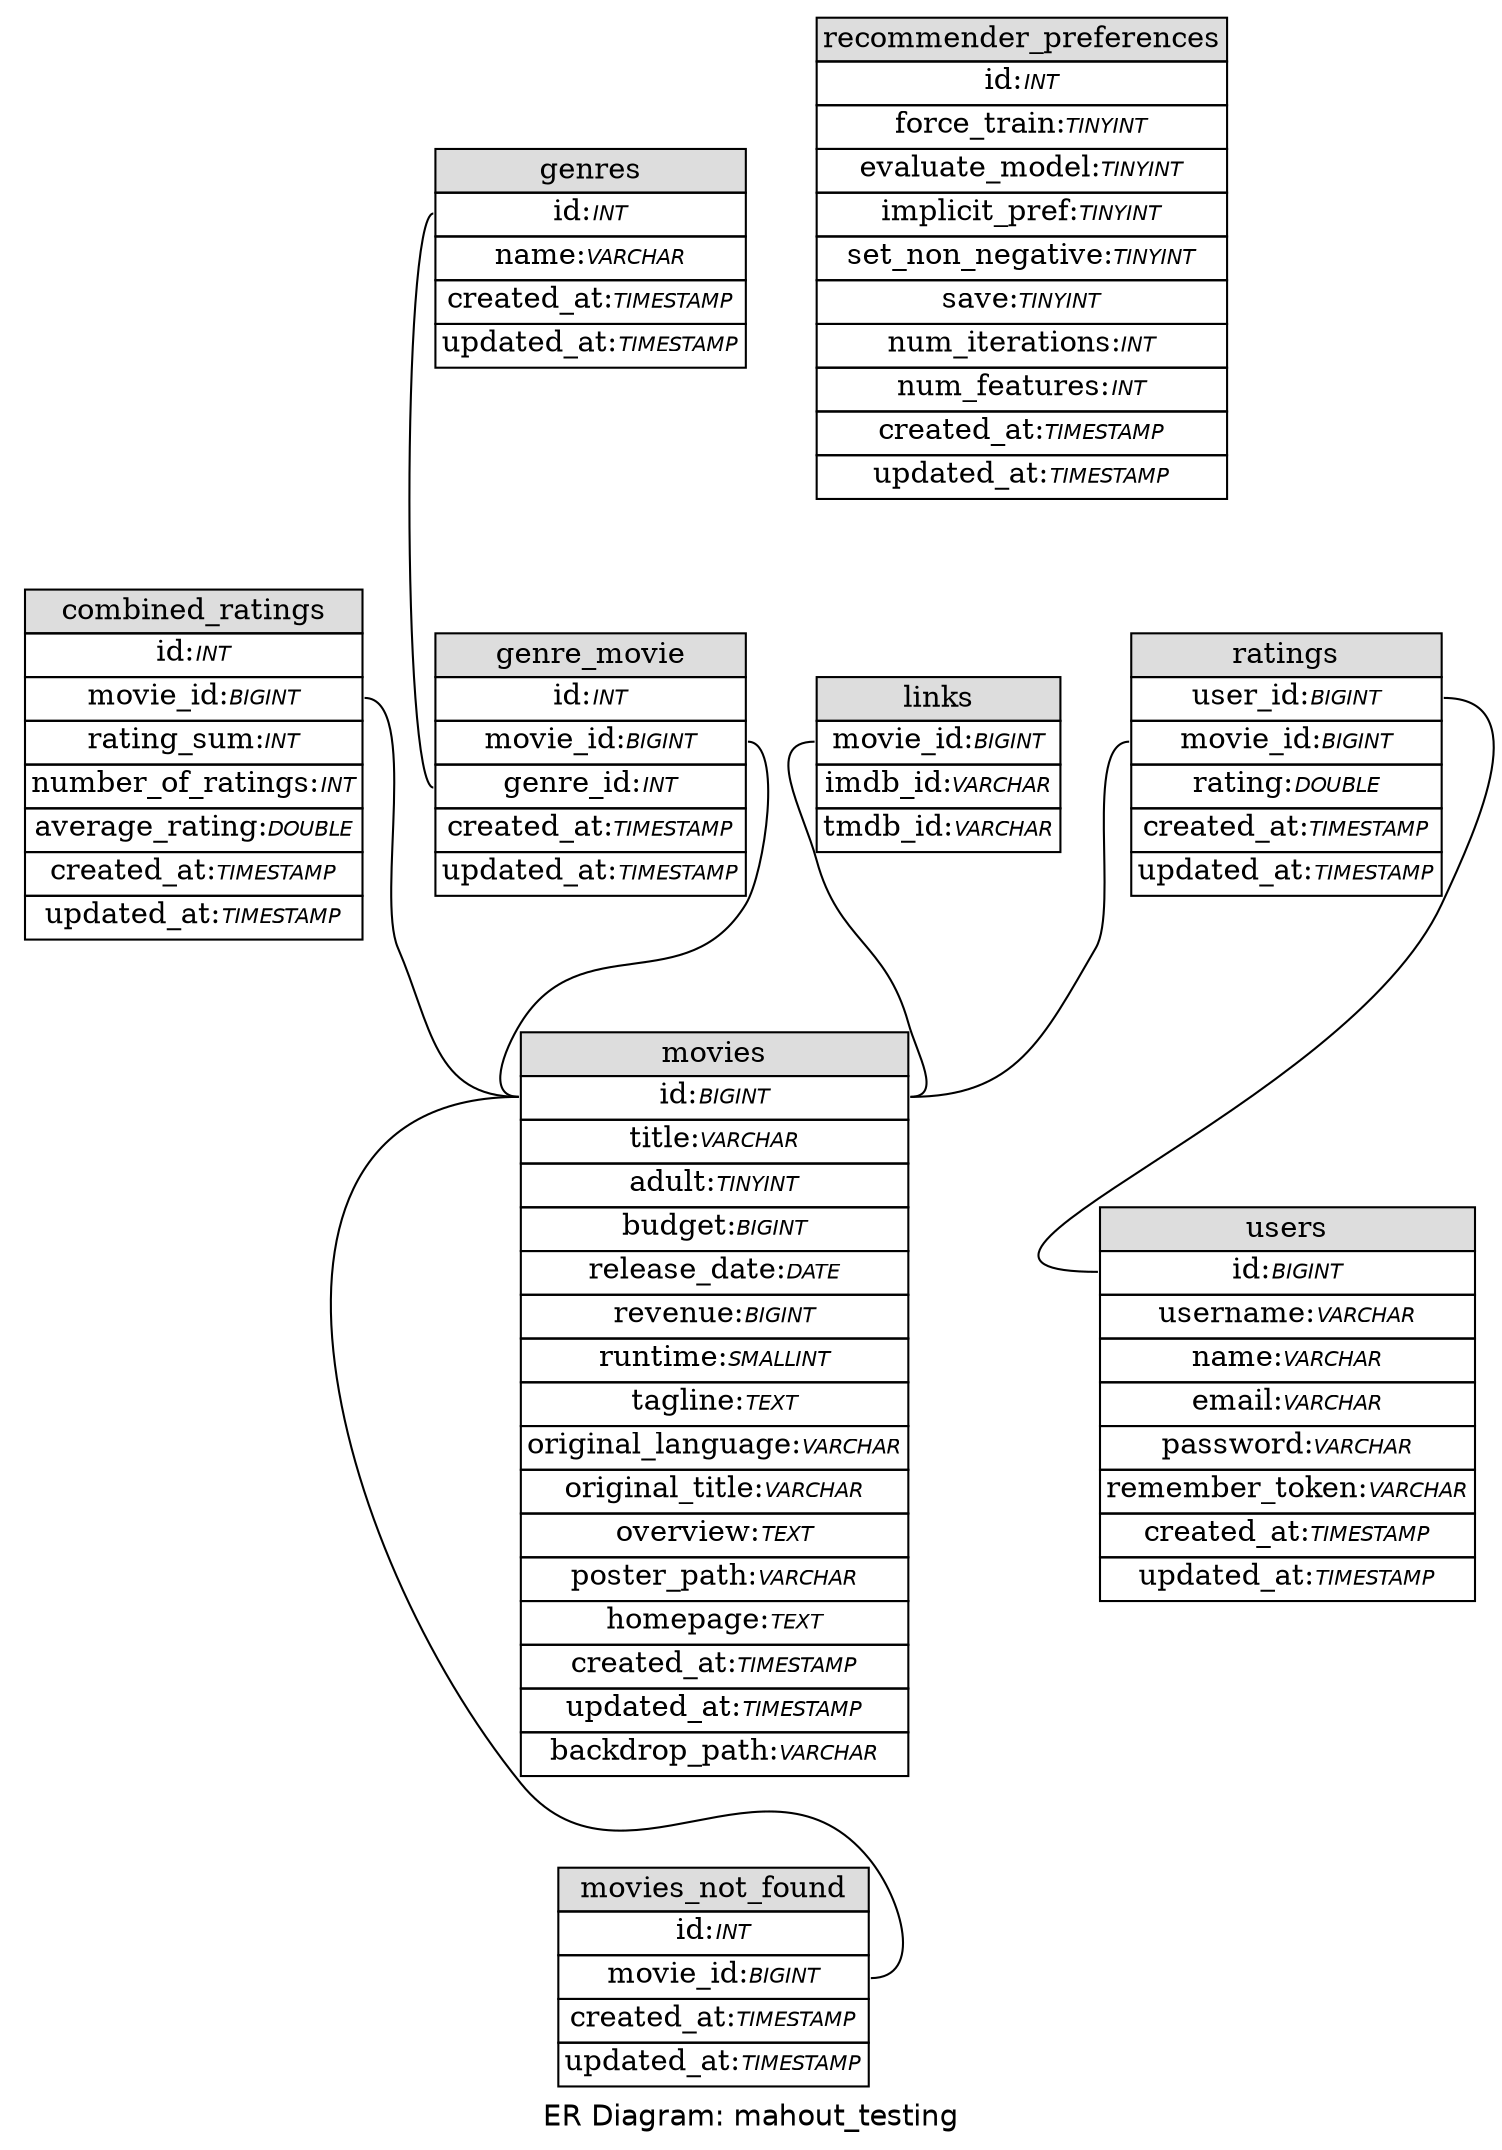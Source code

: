 graph "Database Structure" {
    // graph [splines=curved, nodesep=1]
    graph [dpi=300];
    // graph [dpi=300, splines=ortho, nodesep=1];
	label = "ER Diagram: mahout_testing";
	// labelloc = t;
	// compound = true;
	node [ shape = record ];
	fontname = "Helvetica";
	// ranksep = 1.25;
	// ratio = 0.7;
	// rankdir = LR;
	subgraph "table_combined_ratings" {
		node [ shape = "plaintext" ];
		"combined_ratings" [ label=<
			<TABLE BORDER="0" CELLSPACING="0" CELLBORDER="1">
			<TR><TD COLSPAN="3" BGCOLOR="#DDDDDD">combined_ratings</TD></TR>
			<TR><TD COLSPAN="3" PORT="id">id:<FONT FACE="Helvetica-Oblique" POINT-SIZE="10">INT</FONT></TD></TR>
			<TR><TD COLSPAN="3" PORT="movie_id">movie_id:<FONT FACE="Helvetica-Oblique" POINT-SIZE="10">BIGINT</FONT></TD></TR>
			<TR><TD COLSPAN="3" PORT="rating_sum">rating_sum:<FONT FACE="Helvetica-Oblique" POINT-SIZE="10">INT</FONT></TD></TR>
			<TR><TD COLSPAN="3" PORT="number_of_ratings">number_of_ratings:<FONT FACE="Helvetica-Oblique" POINT-SIZE="10">INT</FONT></TD></TR>
			<TR><TD COLSPAN="3" PORT="average_rating">average_rating:<FONT FACE="Helvetica-Oblique" POINT-SIZE="10">DOUBLE</FONT></TD></TR>
			<TR><TD COLSPAN="3" PORT="created_at">created_at:<FONT FACE="Helvetica-Oblique" POINT-SIZE="10">TIMESTAMP</FONT></TD></TR>
			<TR><TD COLSPAN="3" PORT="updated_at">updated_at:<FONT FACE="Helvetica-Oblique" POINT-SIZE="10">TIMESTAMP</FONT></TD></TR>
			</TABLE>>
		];
	}
	
	subgraph "table_genre_movie" {
		node [ shape = "plaintext" ];
		"genre_movie" [ label=<
			<TABLE BORDER="0" CELLSPACING="0" CELLBORDER="1">
			<TR><TD COLSPAN="3" BGCOLOR="#DDDDDD">genre_movie</TD></TR>
			<TR><TD COLSPAN="3" PORT="id">id:<FONT FACE="Helvetica-Oblique" POINT-SIZE="10">INT</FONT></TD></TR>
			<TR><TD COLSPAN="3" PORT="movie_id">movie_id:<FONT FACE="Helvetica-Oblique" POINT-SIZE="10">BIGINT</FONT></TD></TR>
			<TR><TD COLSPAN="3" PORT="genre_id">genre_id:<FONT FACE="Helvetica-Oblique" POINT-SIZE="10">INT</FONT></TD></TR>
			<TR><TD COLSPAN="3" PORT="created_at">created_at:<FONT FACE="Helvetica-Oblique" POINT-SIZE="10">TIMESTAMP</FONT></TD></TR>
			<TR><TD COLSPAN="3" PORT="updated_at">updated_at:<FONT FACE="Helvetica-Oblique" POINT-SIZE="10">TIMESTAMP</FONT></TD></TR>
			</TABLE>>
		];
	}
	subgraph "table_genres" {
		node [ shape = "plaintext" ];
		"genres" [ label=<
			<TABLE BORDER="0" CELLSPACING="0" CELLBORDER="1">
			<TR><TD COLSPAN="3" BGCOLOR="#DDDDDD">genres</TD></TR>
			<TR><TD COLSPAN="3" PORT="id">id:<FONT FACE="Helvetica-Oblique" POINT-SIZE="10">INT</FONT></TD></TR>
			<TR><TD COLSPAN="3" PORT="name">name:<FONT FACE="Helvetica-Oblique" POINT-SIZE="10">VARCHAR</FONT></TD></TR>
			<TR><TD COLSPAN="3" PORT="created_at">created_at:<FONT FACE="Helvetica-Oblique" POINT-SIZE="10">TIMESTAMP</FONT></TD></TR>
			<TR><TD COLSPAN="3" PORT="updated_at">updated_at:<FONT FACE="Helvetica-Oblique" POINT-SIZE="10">TIMESTAMP</FONT></TD></TR>
			</TABLE>>
		];
	}
	
	subgraph "table_links" {
		node [ shape = "plaintext" ];
		"links" [ label=<
			<TABLE BORDER="0" CELLSPACING="0" CELLBORDER="1">
			<TR><TD COLSPAN="3" BGCOLOR="#DDDDDD">links</TD></TR>
			<TR><TD COLSPAN="3" PORT="movie_id">movie_id:<FONT FACE="Helvetica-Oblique" POINT-SIZE="10">BIGINT</FONT></TD></TR>
			<TR><TD COLSPAN="3" PORT="imdb_id">imdb_id:<FONT FACE="Helvetica-Oblique" POINT-SIZE="10">VARCHAR</FONT></TD></TR>
			<TR><TD COLSPAN="3" PORT="tmdb_id">tmdb_id:<FONT FACE="Helvetica-Oblique" POINT-SIZE="10">VARCHAR</FONT></TD></TR>
			</TABLE>>
		];
	}
	
	subgraph "table_movies" {
		node [ shape = "plaintext" ];
		"movies" [ label=<
			<TABLE BORDER="0" CELLSPACING="0" CELLBORDER="1">
			<TR><TD COLSPAN="3" BGCOLOR="#DDDDDD">movies</TD></TR>
			<TR><TD COLSPAN="3" PORT="id">id:<FONT FACE="Helvetica-Oblique" POINT-SIZE="10">BIGINT</FONT></TD></TR>
			<TR><TD COLSPAN="3" PORT="title">title:<FONT FACE="Helvetica-Oblique" POINT-SIZE="10">VARCHAR</FONT></TD></TR>
			<TR><TD COLSPAN="3" PORT="adult">adult:<FONT FACE="Helvetica-Oblique" POINT-SIZE="10">TINYINT</FONT></TD></TR>
			<TR><TD COLSPAN="3" PORT="budget">budget:<FONT FACE="Helvetica-Oblique" POINT-SIZE="10">BIGINT</FONT></TD></TR>
			<TR><TD COLSPAN="3" PORT="release_date">release_date:<FONT FACE="Helvetica-Oblique" POINT-SIZE="10">DATE</FONT></TD></TR>
			<TR><TD COLSPAN="3" PORT="revenue">revenue:<FONT FACE="Helvetica-Oblique" POINT-SIZE="10">BIGINT</FONT></TD></TR>
			<TR><TD COLSPAN="3" PORT="runtime">runtime:<FONT FACE="Helvetica-Oblique" POINT-SIZE="10">SMALLINT</FONT></TD></TR>
			<TR><TD COLSPAN="3" PORT="tagline">tagline:<FONT FACE="Helvetica-Oblique" POINT-SIZE="10">TEXT</FONT></TD></TR>
			<TR><TD COLSPAN="3" PORT="original_language">original_language:<FONT FACE="Helvetica-Oblique" POINT-SIZE="10">VARCHAR</FONT></TD></TR>
			<TR><TD COLSPAN="3" PORT="original_title">original_title:<FONT FACE="Helvetica-Oblique" POINT-SIZE="10">VARCHAR</FONT></TD></TR>
			<TR><TD COLSPAN="3" PORT="overview">overview:<FONT FACE="Helvetica-Oblique" POINT-SIZE="10">TEXT</FONT></TD></TR>
			<TR><TD COLSPAN="3" PORT="poster_path">poster_path:<FONT FACE="Helvetica-Oblique" POINT-SIZE="10">VARCHAR</FONT></TD></TR>
			<TR><TD COLSPAN="3" PORT="homepage">homepage:<FONT FACE="Helvetica-Oblique" POINT-SIZE="10">TEXT</FONT></TD></TR>
			<TR><TD COLSPAN="3" PORT="created_at">created_at:<FONT FACE="Helvetica-Oblique" POINT-SIZE="10">TIMESTAMP</FONT></TD></TR>
			<TR><TD COLSPAN="3" PORT="updated_at">updated_at:<FONT FACE="Helvetica-Oblique" POINT-SIZE="10">TIMESTAMP</FONT></TD></TR>
			<TR><TD COLSPAN="3" PORT="backdrop_path">backdrop_path:<FONT FACE="Helvetica-Oblique" POINT-SIZE="10">VARCHAR</FONT></TD></TR>
			</TABLE>>
		];
	}
	subgraph "table_movies_not_found" {
		node [ shape = "plaintext" ];
		"movies_not_found" [ label=<
			<TABLE BORDER="0" CELLSPACING="0" CELLBORDER="1">
			<TR><TD COLSPAN="3" BGCOLOR="#DDDDDD">movies_not_found</TD></TR>
			<TR><TD COLSPAN="3" PORT="id">id:<FONT FACE="Helvetica-Oblique" POINT-SIZE="10">INT</FONT></TD></TR>
			<TR><TD COLSPAN="3" PORT="movie_id">movie_id:<FONT FACE="Helvetica-Oblique" POINT-SIZE="10">BIGINT</FONT></TD></TR>
			<TR><TD COLSPAN="3" PORT="created_at">created_at:<FONT FACE="Helvetica-Oblique" POINT-SIZE="10">TIMESTAMP</FONT></TD></TR>
			<TR><TD COLSPAN="3" PORT="updated_at">updated_at:<FONT FACE="Helvetica-Oblique" POINT-SIZE="10">TIMESTAMP</FONT></TD></TR>
			</TABLE>>
		];
	}
	
	subgraph "table_ratings" {
		node [ shape = "plaintext" ];
		"ratings" [ label=<
			<TABLE BORDER="0" CELLSPACING="0" CELLBORDER="1">
			<TR><TD COLSPAN="3" BGCOLOR="#DDDDDD">ratings</TD></TR>
			<TR><TD COLSPAN="3" PORT="user_id">user_id:<FONT FACE="Helvetica-Oblique" POINT-SIZE="10">BIGINT</FONT></TD></TR>
			<TR><TD COLSPAN="3" PORT="movie_id">movie_id:<FONT FACE="Helvetica-Oblique" POINT-SIZE="10">BIGINT</FONT></TD></TR>
			<TR><TD COLSPAN="3" PORT="rating">rating:<FONT FACE="Helvetica-Oblique" POINT-SIZE="10">DOUBLE</FONT></TD></TR>
			<TR><TD COLSPAN="3" PORT="created_at">created_at:<FONT FACE="Helvetica-Oblique" POINT-SIZE="10">TIMESTAMP</FONT></TD></TR>
			<TR><TD COLSPAN="3" PORT="updated_at">updated_at:<FONT FACE="Helvetica-Oblique" POINT-SIZE="10">TIMESTAMP</FONT></TD></TR>
			</TABLE>>
		];
	}
	
	subgraph "table_recommender_preferences" {
		node [ shape = "plaintext" ];
		"recommender_preferences" [ label=<
			<TABLE BORDER="0" CELLSPACING="0" CELLBORDER="1">
			<TR><TD COLSPAN="3" BGCOLOR="#DDDDDD">recommender_preferences</TD></TR>
			<TR><TD COLSPAN="3" PORT="id">id:<FONT FACE="Helvetica-Oblique" POINT-SIZE="10">INT</FONT></TD></TR>
			<TR><TD COLSPAN="3" PORT="force_train">force_train:<FONT FACE="Helvetica-Oblique" POINT-SIZE="10">TINYINT</FONT></TD></TR>
			<TR><TD COLSPAN="3" PORT="evaluate_model">evaluate_model:<FONT FACE="Helvetica-Oblique" POINT-SIZE="10">TINYINT</FONT></TD></TR>
			<TR><TD COLSPAN="3" PORT="implicit_pref">implicit_pref:<FONT FACE="Helvetica-Oblique" POINT-SIZE="10">TINYINT</FONT></TD></TR>
			<TR><TD COLSPAN="3" PORT="set_non_negative">set_non_negative:<FONT FACE="Helvetica-Oblique" POINT-SIZE="10">TINYINT</FONT></TD></TR>
			<TR><TD COLSPAN="3" PORT="save">save:<FONT FACE="Helvetica-Oblique" POINT-SIZE="10">TINYINT</FONT></TD></TR>
			<TR><TD COLSPAN="3" PORT="num_iterations">num_iterations:<FONT FACE="Helvetica-Oblique" POINT-SIZE="10">INT</FONT></TD></TR>
			<TR><TD COLSPAN="3" PORT="num_features">num_features:<FONT FACE="Helvetica-Oblique" POINT-SIZE="10">INT</FONT></TD></TR>
			<TR><TD COLSPAN="3" PORT="created_at">created_at:<FONT FACE="Helvetica-Oblique" POINT-SIZE="10">TIMESTAMP</FONT></TD></TR>
			<TR><TD COLSPAN="3" PORT="updated_at">updated_at:<FONT FACE="Helvetica-Oblique" POINT-SIZE="10">TIMESTAMP</FONT></TD></TR>
			</TABLE>>
		];
	}
	
	subgraph "table_users" {
		node [ shape = "plaintext" ];
		"users" [ label=<
			<TABLE BORDER="0" CELLSPACING="0" CELLBORDER="1">
			<TR><TD COLSPAN="3" BGCOLOR="#DDDDDD">users</TD></TR>
			<TR><TD COLSPAN="3" PORT="id">id:<FONT FACE="Helvetica-Oblique" POINT-SIZE="10">BIGINT</FONT></TD></TR>
			<TR><TD COLSPAN="3" PORT="username">username:<FONT FACE="Helvetica-Oblique" POINT-SIZE="10">VARCHAR</FONT></TD></TR>
			<TR><TD COLSPAN="3" PORT="name">name:<FONT FACE="Helvetica-Oblique" POINT-SIZE="10">VARCHAR</FONT></TD></TR>
			<TR><TD COLSPAN="3" PORT="email">email:<FONT FACE="Helvetica-Oblique" POINT-SIZE="10">VARCHAR</FONT></TD></TR>
			<TR><TD COLSPAN="3" PORT="password">password:<FONT FACE="Helvetica-Oblique" POINT-SIZE="10">VARCHAR</FONT></TD></TR>
			<TR><TD COLSPAN="3" PORT="remember_token">remember_token:<FONT FACE="Helvetica-Oblique" POINT-SIZE="10">VARCHAR</FONT></TD></TR>
			<TR><TD COLSPAN="3" PORT="created_at">created_at:<FONT FACE="Helvetica-Oblique" POINT-SIZE="10">TIMESTAMP</FONT></TD></TR>
			<TR><TD COLSPAN="3" PORT="updated_at">updated_at:<FONT FACE="Helvetica-Oblique" POINT-SIZE="10">TIMESTAMP</FONT></TD></TR>
			</TABLE>>
		];
	}

    combined_ratings:movie_id -- movies:id;
    genres:id -- genre_movie:genre_id;
    genre_movie:movie_id -- movies:id;
    links:movie_id -- movies:id;
    movies:id -- movies_not_found:movie_id;
    ratings:movie_id -- movies:id;
    ratings:user_id -- users:id;
}